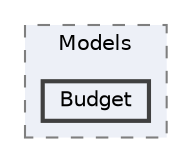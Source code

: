 digraph "Web/Modules/EleWise.ELMA.Projects.Web/Models/Budget"
{
 // LATEX_PDF_SIZE
  bgcolor="transparent";
  edge [fontname=Helvetica,fontsize=10,labelfontname=Helvetica,labelfontsize=10];
  node [fontname=Helvetica,fontsize=10,shape=box,height=0.2,width=0.4];
  compound=true
  subgraph clusterdir_6ae4a26f5316fec334fe897751076171 {
    graph [ bgcolor="#edf0f7", pencolor="grey50", label="Models", fontname=Helvetica,fontsize=10 style="filled,dashed", URL="dir_6ae4a26f5316fec334fe897751076171.html",tooltip=""]
  dir_ceb5caf26505ab2aa0fea0de5c186b35 [label="Budget", fillcolor="#edf0f7", color="grey25", style="filled,bold", URL="dir_ceb5caf26505ab2aa0fea0de5c186b35.html",tooltip=""];
  }
}
